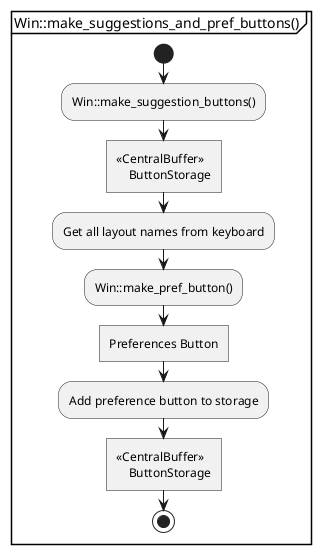 @startuml win_make_suggestions_and_pref_buttons

partition "Win::make_suggestions_and_pref_buttons()"{  
  start
  :Win::make_suggestion_buttons();
  :<<CentralBuffer>>
      ButtonStorage]
  :Get all layout names from keyboard;
  :Win::make_pref_button();
  :Preferences Button]
  :Add preference button to storage;
  :<<CentralBuffer>>
      ButtonStorage]
  stop
}
@enduml
